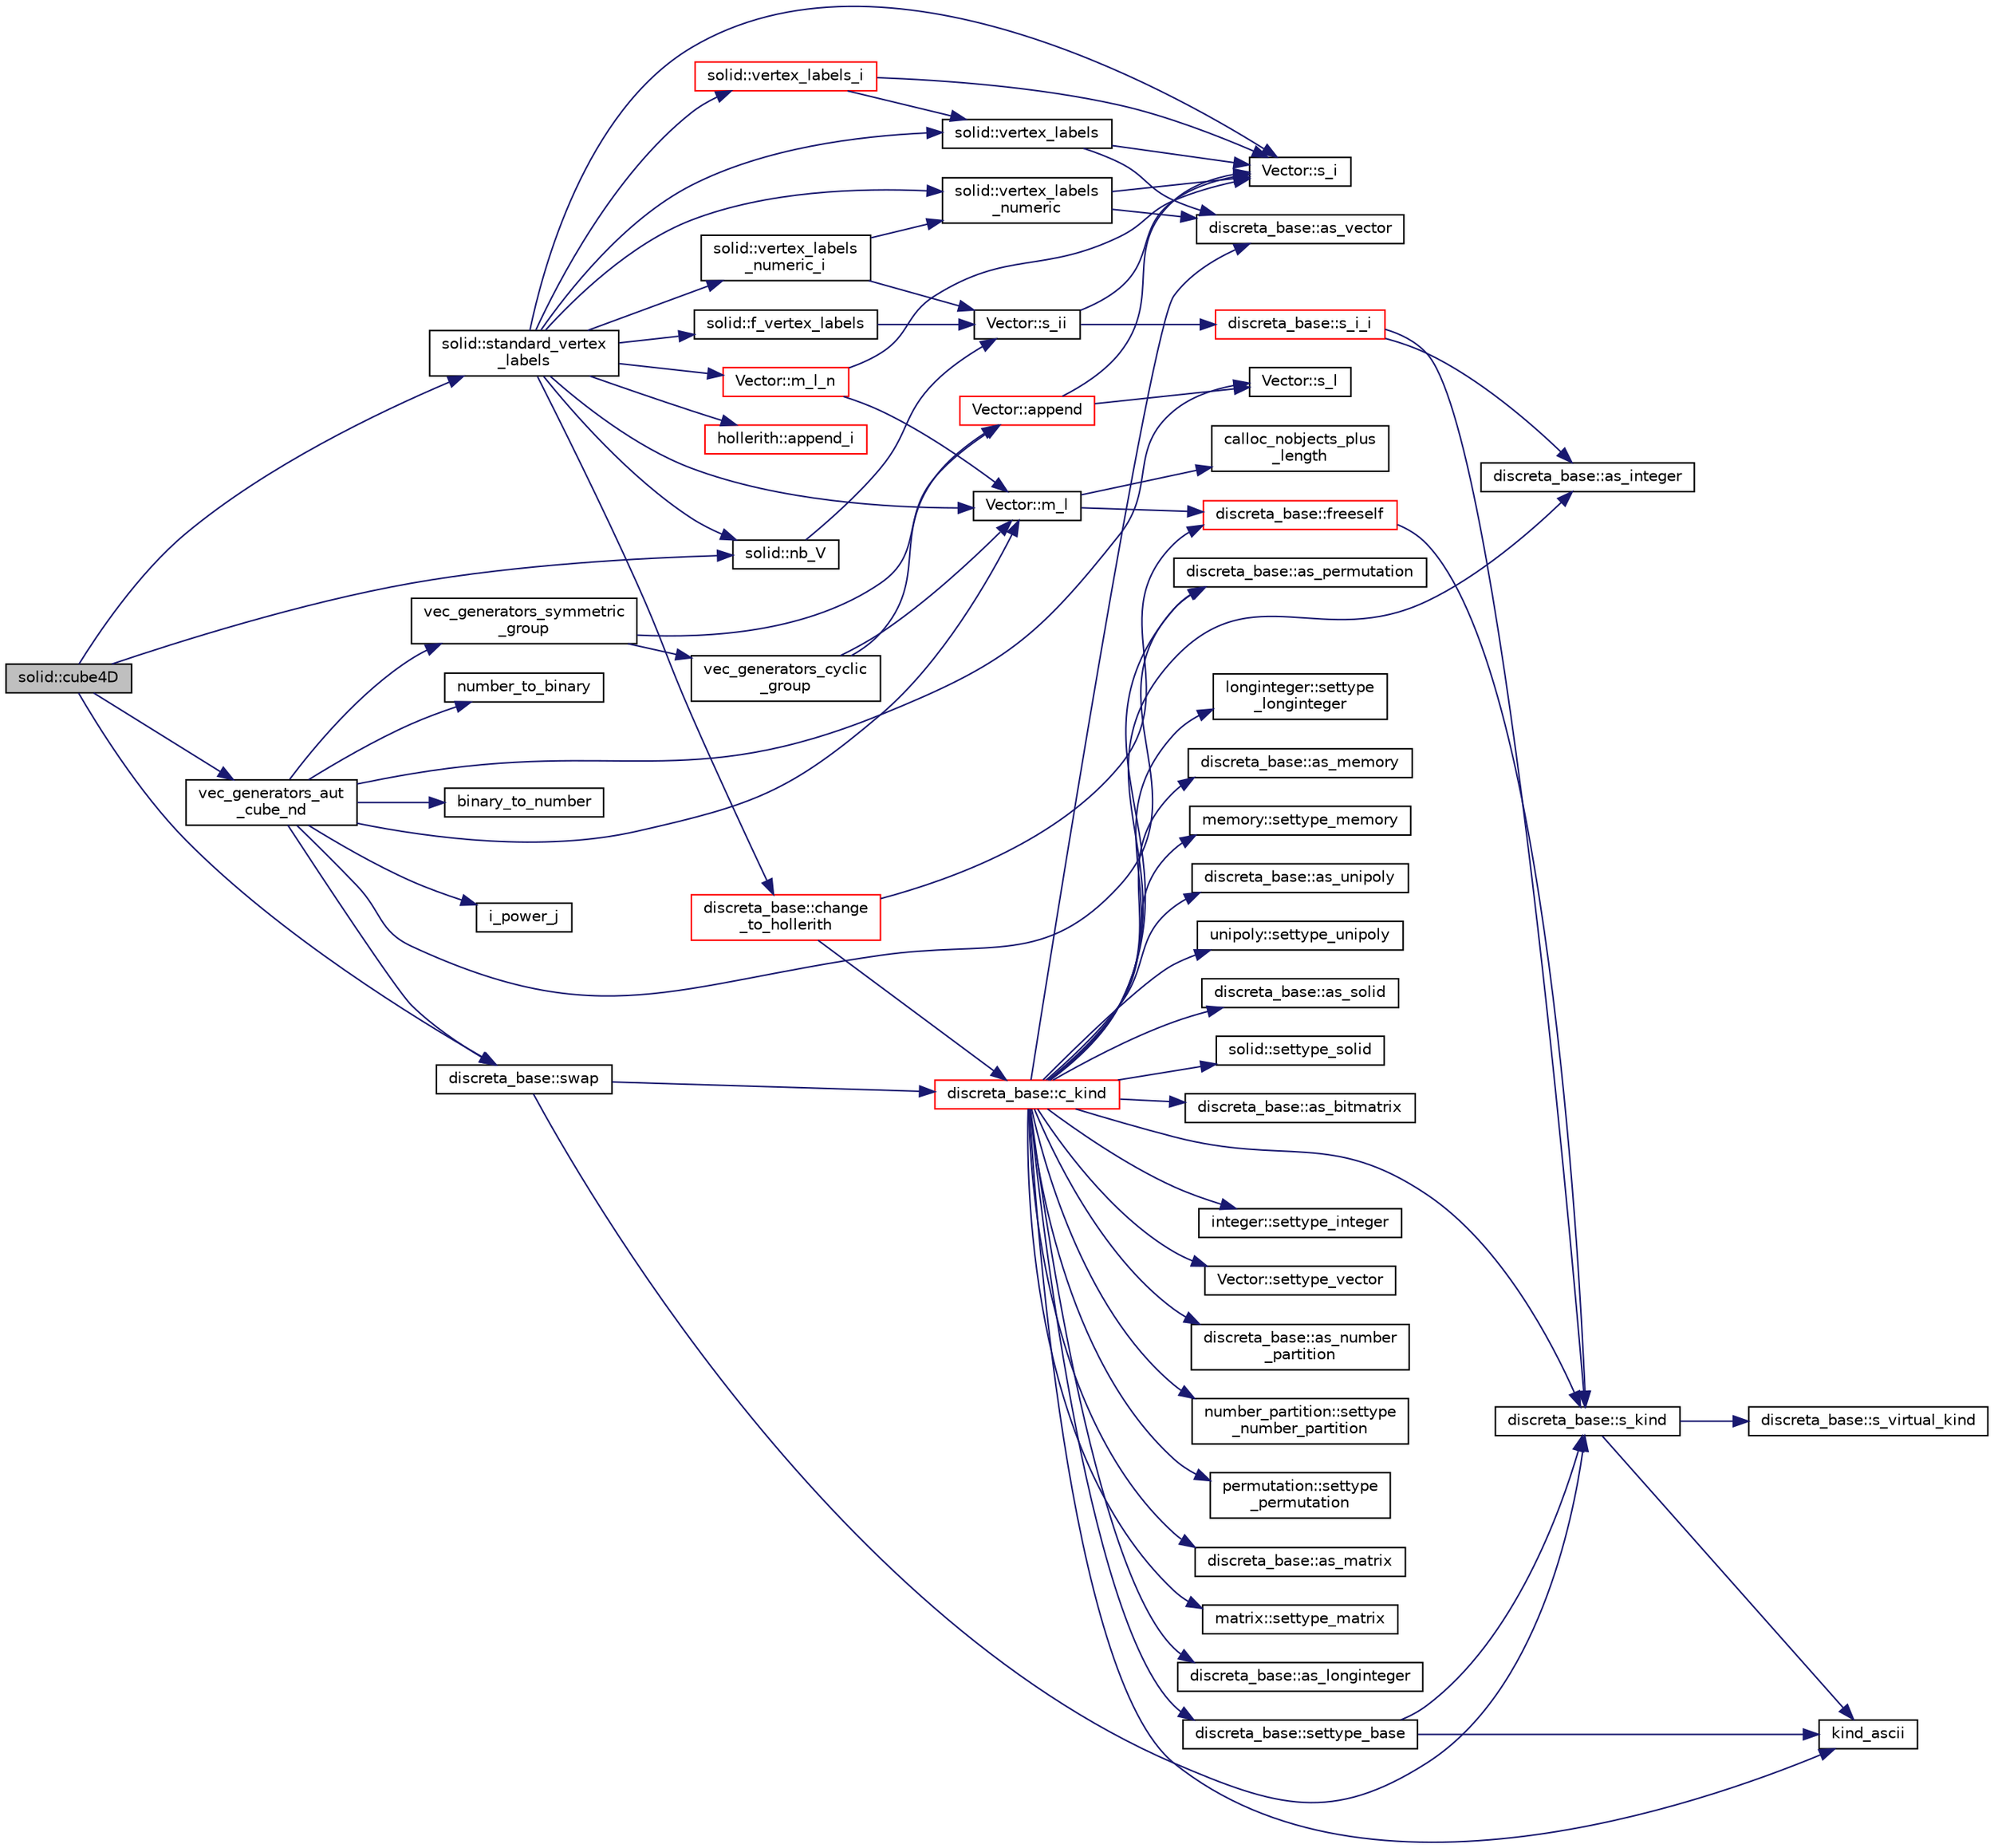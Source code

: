 digraph "solid::cube4D"
{
  edge [fontname="Helvetica",fontsize="10",labelfontname="Helvetica",labelfontsize="10"];
  node [fontname="Helvetica",fontsize="10",shape=record];
  rankdir="LR";
  Node1219 [label="solid::cube4D",height=0.2,width=0.4,color="black", fillcolor="grey75", style="filled", fontcolor="black"];
  Node1219 -> Node1220 [color="midnightblue",fontsize="10",style="solid",fontname="Helvetica"];
  Node1220 [label="solid::nb_V",height=0.2,width=0.4,color="black", fillcolor="white", style="filled",URL="$d8/def/classsolid.html#aca646d2fdafa24105634c4959caa88c8"];
  Node1220 -> Node1221 [color="midnightblue",fontsize="10",style="solid",fontname="Helvetica"];
  Node1221 [label="Vector::s_ii",height=0.2,width=0.4,color="black", fillcolor="white", style="filled",URL="$d5/db2/class_vector.html#a75d4942cc7b9794717b4846c10520db8"];
  Node1221 -> Node1222 [color="midnightblue",fontsize="10",style="solid",fontname="Helvetica"];
  Node1222 [label="Vector::s_i",height=0.2,width=0.4,color="black", fillcolor="white", style="filled",URL="$d5/db2/class_vector.html#a1c4fe1752523df8119f70dd550244871"];
  Node1221 -> Node1223 [color="midnightblue",fontsize="10",style="solid",fontname="Helvetica"];
  Node1223 [label="discreta_base::s_i_i",height=0.2,width=0.4,color="red", fillcolor="white", style="filled",URL="$d7/d71/classdiscreta__base.html#aadb92c01fbe69b3034b0214b33fbc735"];
  Node1223 -> Node1224 [color="midnightblue",fontsize="10",style="solid",fontname="Helvetica"];
  Node1224 [label="discreta_base::s_kind",height=0.2,width=0.4,color="black", fillcolor="white", style="filled",URL="$d7/d71/classdiscreta__base.html#a8a830025c74adbbc3362418a7c2ba157"];
  Node1224 -> Node1225 [color="midnightblue",fontsize="10",style="solid",fontname="Helvetica"];
  Node1225 [label="discreta_base::s_virtual_kind",height=0.2,width=0.4,color="black", fillcolor="white", style="filled",URL="$d7/d71/classdiscreta__base.html#a52778a6d6943a468be083d0785d418fb"];
  Node1224 -> Node1226 [color="midnightblue",fontsize="10",style="solid",fontname="Helvetica"];
  Node1226 [label="kind_ascii",height=0.2,width=0.4,color="black", fillcolor="white", style="filled",URL="$d9/d60/discreta_8h.html#ad0ce825a9f29bc6cec27e1b64cfe27bf"];
  Node1223 -> Node1229 [color="midnightblue",fontsize="10",style="solid",fontname="Helvetica"];
  Node1229 [label="discreta_base::as_integer",height=0.2,width=0.4,color="black", fillcolor="white", style="filled",URL="$d7/d71/classdiscreta__base.html#a00d7691eaf874fd283d942692fe8dd26"];
  Node1219 -> Node1231 [color="midnightblue",fontsize="10",style="solid",fontname="Helvetica"];
  Node1231 [label="vec_generators_aut\l_cube_nd",height=0.2,width=0.4,color="black", fillcolor="white", style="filled",URL="$d2/dfb/solid_8_c.html#a6667c4c5a108f8dff507f759073e6f80"];
  Node1231 -> Node1232 [color="midnightblue",fontsize="10",style="solid",fontname="Helvetica"];
  Node1232 [label="i_power_j",height=0.2,width=0.4,color="black", fillcolor="white", style="filled",URL="$de/dc5/algebra__and__number__theory_8h.html#a39b321523e8957d701618bb5cac542b5"];
  Node1231 -> Node1233 [color="midnightblue",fontsize="10",style="solid",fontname="Helvetica"];
  Node1233 [label="vec_generators_symmetric\l_group",height=0.2,width=0.4,color="black", fillcolor="white", style="filled",URL="$d9/d60/discreta_8h.html#a8fd875094f55682c6bf65d1fb5e6e2bc"];
  Node1233 -> Node1234 [color="midnightblue",fontsize="10",style="solid",fontname="Helvetica"];
  Node1234 [label="vec_generators_cyclic\l_group",height=0.2,width=0.4,color="black", fillcolor="white", style="filled",URL="$d0/dd3/perm__group__gens_8_c.html#a87458d3ec3a12155abeb73c81bb3653c"];
  Node1234 -> Node1235 [color="midnightblue",fontsize="10",style="solid",fontname="Helvetica"];
  Node1235 [label="Vector::m_l",height=0.2,width=0.4,color="black", fillcolor="white", style="filled",URL="$d5/db2/class_vector.html#a00f5520c2a6b4f5282a1a8bcf8ea74eb"];
  Node1235 -> Node1236 [color="midnightblue",fontsize="10",style="solid",fontname="Helvetica"];
  Node1236 [label="discreta_base::freeself",height=0.2,width=0.4,color="red", fillcolor="white", style="filled",URL="$d7/d71/classdiscreta__base.html#a9a3c9501a562293b5667c11b9174d6e5"];
  Node1236 -> Node1224 [color="midnightblue",fontsize="10",style="solid",fontname="Helvetica"];
  Node1235 -> Node1278 [color="midnightblue",fontsize="10",style="solid",fontname="Helvetica"];
  Node1278 [label="calloc_nobjects_plus\l_length",height=0.2,width=0.4,color="black", fillcolor="white", style="filled",URL="$d9/d60/discreta_8h.html#a71599d54c8c17dfa065a363f5cdd0aa4"];
  Node1234 -> Node1279 [color="midnightblue",fontsize="10",style="solid",fontname="Helvetica"];
  Node1279 [label="Vector::append",height=0.2,width=0.4,color="red", fillcolor="white", style="filled",URL="$d5/db2/class_vector.html#aec80be90cd2cbfe79267220113b679c4"];
  Node1279 -> Node1280 [color="midnightblue",fontsize="10",style="solid",fontname="Helvetica"];
  Node1280 [label="Vector::s_l",height=0.2,width=0.4,color="black", fillcolor="white", style="filled",URL="$d5/db2/class_vector.html#ad2dc082288f858d22a528832289e0704"];
  Node1279 -> Node1222 [color="midnightblue",fontsize="10",style="solid",fontname="Helvetica"];
  Node1233 -> Node1279 [color="midnightblue",fontsize="10",style="solid",fontname="Helvetica"];
  Node1231 -> Node1280 [color="midnightblue",fontsize="10",style="solid",fontname="Helvetica"];
  Node1231 -> Node1235 [color="midnightblue",fontsize="10",style="solid",fontname="Helvetica"];
  Node1231 -> Node1306 [color="midnightblue",fontsize="10",style="solid",fontname="Helvetica"];
  Node1306 [label="number_to_binary",height=0.2,width=0.4,color="black", fillcolor="white", style="filled",URL="$d2/dfb/solid_8_c.html#a1e9e810bb113845942f7f6d2d1cfffda"];
  Node1231 -> Node1307 [color="midnightblue",fontsize="10",style="solid",fontname="Helvetica"];
  Node1307 [label="binary_to_number",height=0.2,width=0.4,color="black", fillcolor="white", style="filled",URL="$d2/dfb/solid_8_c.html#a5ab5fe856186fefaed59f0cb4067d830"];
  Node1231 -> Node1246 [color="midnightblue",fontsize="10",style="solid",fontname="Helvetica"];
  Node1246 [label="discreta_base::as_permutation",height=0.2,width=0.4,color="black", fillcolor="white", style="filled",URL="$d7/d71/classdiscreta__base.html#aa4e72f36a82984239b12ae831e131098"];
  Node1231 -> Node1283 [color="midnightblue",fontsize="10",style="solid",fontname="Helvetica"];
  Node1283 [label="discreta_base::swap",height=0.2,width=0.4,color="black", fillcolor="white", style="filled",URL="$d7/d71/classdiscreta__base.html#a2e8acbb9d3476675dac5b6a583b0293e"];
  Node1283 -> Node1224 [color="midnightblue",fontsize="10",style="solid",fontname="Helvetica"];
  Node1283 -> Node1284 [color="midnightblue",fontsize="10",style="solid",fontname="Helvetica"];
  Node1284 [label="discreta_base::c_kind",height=0.2,width=0.4,color="red", fillcolor="white", style="filled",URL="$d7/d71/classdiscreta__base.html#adc2ff61589c2d083688e7a43f333cb62"];
  Node1284 -> Node1285 [color="midnightblue",fontsize="10",style="solid",fontname="Helvetica"];
  Node1285 [label="discreta_base::settype_base",height=0.2,width=0.4,color="black", fillcolor="white", style="filled",URL="$d7/d71/classdiscreta__base.html#a4f42899a89447d1c3993ea07c38f8ad4"];
  Node1285 -> Node1224 [color="midnightblue",fontsize="10",style="solid",fontname="Helvetica"];
  Node1285 -> Node1226 [color="midnightblue",fontsize="10",style="solid",fontname="Helvetica"];
  Node1284 -> Node1229 [color="midnightblue",fontsize="10",style="solid",fontname="Helvetica"];
  Node1284 -> Node1286 [color="midnightblue",fontsize="10",style="solid",fontname="Helvetica"];
  Node1286 [label="integer::settype_integer",height=0.2,width=0.4,color="black", fillcolor="white", style="filled",URL="$d0/de5/classinteger.html#a6265c65ef311229acd513d748faba796"];
  Node1284 -> Node1241 [color="midnightblue",fontsize="10",style="solid",fontname="Helvetica"];
  Node1241 [label="discreta_base::as_vector",height=0.2,width=0.4,color="black", fillcolor="white", style="filled",URL="$d7/d71/classdiscreta__base.html#a7bdd6cae39c380b128ee9e17e42cf020"];
  Node1284 -> Node1287 [color="midnightblue",fontsize="10",style="solid",fontname="Helvetica"];
  Node1287 [label="Vector::settype_vector",height=0.2,width=0.4,color="black", fillcolor="white", style="filled",URL="$d5/db2/class_vector.html#a34e0d00b18c051f23904a8429fa6c8b4"];
  Node1284 -> Node1244 [color="midnightblue",fontsize="10",style="solid",fontname="Helvetica"];
  Node1244 [label="discreta_base::as_number\l_partition",height=0.2,width=0.4,color="black", fillcolor="white", style="filled",URL="$d7/d71/classdiscreta__base.html#a307aa09de0e925d46697707968ffab00"];
  Node1284 -> Node1288 [color="midnightblue",fontsize="10",style="solid",fontname="Helvetica"];
  Node1288 [label="number_partition::settype\l_number_partition",height=0.2,width=0.4,color="black", fillcolor="white", style="filled",URL="$df/d50/classnumber__partition.html#a3aaec1b557758f643ffc8555bbc358be"];
  Node1284 -> Node1246 [color="midnightblue",fontsize="10",style="solid",fontname="Helvetica"];
  Node1284 -> Node1289 [color="midnightblue",fontsize="10",style="solid",fontname="Helvetica"];
  Node1289 [label="permutation::settype\l_permutation",height=0.2,width=0.4,color="black", fillcolor="white", style="filled",URL="$d0/d08/classpermutation.html#af1eea29f86195cede9562e444664c28c"];
  Node1284 -> Node1248 [color="midnightblue",fontsize="10",style="solid",fontname="Helvetica"];
  Node1248 [label="discreta_base::as_matrix",height=0.2,width=0.4,color="black", fillcolor="white", style="filled",URL="$d7/d71/classdiscreta__base.html#ae4d7f56d917a4707b838fbffde6467ff"];
  Node1284 -> Node1290 [color="midnightblue",fontsize="10",style="solid",fontname="Helvetica"];
  Node1290 [label="matrix::settype_matrix",height=0.2,width=0.4,color="black", fillcolor="white", style="filled",URL="$d1/d8d/classmatrix.html#a1780283a64a789e4084d792683d276bb"];
  Node1284 -> Node1251 [color="midnightblue",fontsize="10",style="solid",fontname="Helvetica"];
  Node1251 [label="discreta_base::as_longinteger",height=0.2,width=0.4,color="black", fillcolor="white", style="filled",URL="$d7/d71/classdiscreta__base.html#a20a094639eb711b10c8694c51937f7cd"];
  Node1284 -> Node1291 [color="midnightblue",fontsize="10",style="solid",fontname="Helvetica"];
  Node1291 [label="longinteger::settype\l_longinteger",height=0.2,width=0.4,color="black", fillcolor="white", style="filled",URL="$d3/d71/classlonginteger.html#ae5f811ece8df31b9ff114368a18e1dc5"];
  Node1284 -> Node1254 [color="midnightblue",fontsize="10",style="solid",fontname="Helvetica"];
  Node1254 [label="discreta_base::as_memory",height=0.2,width=0.4,color="black", fillcolor="white", style="filled",URL="$d7/d71/classdiscreta__base.html#ad94b2d7dce0cd4fa22db57f6e79c4bd2"];
  Node1284 -> Node1292 [color="midnightblue",fontsize="10",style="solid",fontname="Helvetica"];
  Node1292 [label="memory::settype_memory",height=0.2,width=0.4,color="black", fillcolor="white", style="filled",URL="$d8/d99/classmemory.html#a33aae277f9b8fe36b02e9d5da895451b"];
  Node1284 -> Node1256 [color="midnightblue",fontsize="10",style="solid",fontname="Helvetica"];
  Node1256 [label="discreta_base::as_unipoly",height=0.2,width=0.4,color="black", fillcolor="white", style="filled",URL="$d7/d71/classdiscreta__base.html#ad50d8027f039fe5c2478cddb243adc9d"];
  Node1284 -> Node1293 [color="midnightblue",fontsize="10",style="solid",fontname="Helvetica"];
  Node1293 [label="unipoly::settype_unipoly",height=0.2,width=0.4,color="black", fillcolor="white", style="filled",URL="$d1/d89/classunipoly.html#a8db854fcc85c5e1150b1f1b1c005c95b"];
  Node1284 -> Node1258 [color="midnightblue",fontsize="10",style="solid",fontname="Helvetica"];
  Node1258 [label="discreta_base::as_solid",height=0.2,width=0.4,color="black", fillcolor="white", style="filled",URL="$d7/d71/classdiscreta__base.html#a1fc5f2b85ec97ab0a69dd64903c970a5"];
  Node1284 -> Node1294 [color="midnightblue",fontsize="10",style="solid",fontname="Helvetica"];
  Node1294 [label="solid::settype_solid",height=0.2,width=0.4,color="black", fillcolor="white", style="filled",URL="$d8/def/classsolid.html#a775bd4821f75a8aee4ea3d4335ff90e0"];
  Node1284 -> Node1260 [color="midnightblue",fontsize="10",style="solid",fontname="Helvetica"];
  Node1260 [label="discreta_base::as_bitmatrix",height=0.2,width=0.4,color="black", fillcolor="white", style="filled",URL="$d7/d71/classdiscreta__base.html#a071ad54ea8ef6c9d1d15f532e5a76df6"];
  Node1284 -> Node1226 [color="midnightblue",fontsize="10",style="solid",fontname="Helvetica"];
  Node1284 -> Node1224 [color="midnightblue",fontsize="10",style="solid",fontname="Helvetica"];
  Node1219 -> Node1283 [color="midnightblue",fontsize="10",style="solid",fontname="Helvetica"];
  Node1219 -> Node1308 [color="midnightblue",fontsize="10",style="solid",fontname="Helvetica"];
  Node1308 [label="solid::standard_vertex\l_labels",height=0.2,width=0.4,color="black", fillcolor="white", style="filled",URL="$d8/def/classsolid.html#abd47abc26a30fdb78e452b0a519b3076"];
  Node1308 -> Node1220 [color="midnightblue",fontsize="10",style="solid",fontname="Helvetica"];
  Node1308 -> Node1309 [color="midnightblue",fontsize="10",style="solid",fontname="Helvetica"];
  Node1309 [label="solid::vertex_labels",height=0.2,width=0.4,color="black", fillcolor="white", style="filled",URL="$d8/def/classsolid.html#aae289e59c901d56ec8b87d4adc8b87e8"];
  Node1309 -> Node1222 [color="midnightblue",fontsize="10",style="solid",fontname="Helvetica"];
  Node1309 -> Node1241 [color="midnightblue",fontsize="10",style="solid",fontname="Helvetica"];
  Node1308 -> Node1235 [color="midnightblue",fontsize="10",style="solid",fontname="Helvetica"];
  Node1308 -> Node1310 [color="midnightblue",fontsize="10",style="solid",fontname="Helvetica"];
  Node1310 [label="solid::vertex_labels\l_numeric",height=0.2,width=0.4,color="black", fillcolor="white", style="filled",URL="$d8/def/classsolid.html#abe722d1a7fab5631f0ec7188a99ec2e3"];
  Node1310 -> Node1222 [color="midnightblue",fontsize="10",style="solid",fontname="Helvetica"];
  Node1310 -> Node1241 [color="midnightblue",fontsize="10",style="solid",fontname="Helvetica"];
  Node1308 -> Node1311 [color="midnightblue",fontsize="10",style="solid",fontname="Helvetica"];
  Node1311 [label="Vector::m_l_n",height=0.2,width=0.4,color="red", fillcolor="white", style="filled",URL="$d5/db2/class_vector.html#a5c7c126e6266ecdc832c5ce5bc1cca2f"];
  Node1311 -> Node1235 [color="midnightblue",fontsize="10",style="solid",fontname="Helvetica"];
  Node1311 -> Node1222 [color="midnightblue",fontsize="10",style="solid",fontname="Helvetica"];
  Node1308 -> Node1222 [color="midnightblue",fontsize="10",style="solid",fontname="Helvetica"];
  Node1308 -> Node1315 [color="midnightblue",fontsize="10",style="solid",fontname="Helvetica"];
  Node1315 [label="discreta_base::change\l_to_hollerith",height=0.2,width=0.4,color="red", fillcolor="white", style="filled",URL="$d7/d71/classdiscreta__base.html#a10f410adc814d4568e3b0f84550c4ca1"];
  Node1315 -> Node1236 [color="midnightblue",fontsize="10",style="solid",fontname="Helvetica"];
  Node1315 -> Node1284 [color="midnightblue",fontsize="10",style="solid",fontname="Helvetica"];
  Node1308 -> Node1316 [color="midnightblue",fontsize="10",style="solid",fontname="Helvetica"];
  Node1316 [label="solid::vertex_labels_i",height=0.2,width=0.4,color="red", fillcolor="white", style="filled",URL="$d8/def/classsolid.html#a241640bc2eeb9da14f2d5d2861be42c0"];
  Node1316 -> Node1309 [color="midnightblue",fontsize="10",style="solid",fontname="Helvetica"];
  Node1316 -> Node1222 [color="midnightblue",fontsize="10",style="solid",fontname="Helvetica"];
  Node1308 -> Node1317 [color="midnightblue",fontsize="10",style="solid",fontname="Helvetica"];
  Node1317 [label="hollerith::append_i",height=0.2,width=0.4,color="red", fillcolor="white", style="filled",URL="$d8/d99/classhollerith.html#a5df988b4cf3eb66b5645115abeab5782"];
  Node1308 -> Node1320 [color="midnightblue",fontsize="10",style="solid",fontname="Helvetica"];
  Node1320 [label="solid::vertex_labels\l_numeric_i",height=0.2,width=0.4,color="black", fillcolor="white", style="filled",URL="$d8/def/classsolid.html#ae9f701f7a29acb2f9b86ed6bd202b653"];
  Node1320 -> Node1310 [color="midnightblue",fontsize="10",style="solid",fontname="Helvetica"];
  Node1320 -> Node1221 [color="midnightblue",fontsize="10",style="solid",fontname="Helvetica"];
  Node1308 -> Node1321 [color="midnightblue",fontsize="10",style="solid",fontname="Helvetica"];
  Node1321 [label="solid::f_vertex_labels",height=0.2,width=0.4,color="black", fillcolor="white", style="filled",URL="$d8/def/classsolid.html#a4dfce820a08af20da6f8b3b1455073bf"];
  Node1321 -> Node1221 [color="midnightblue",fontsize="10",style="solid",fontname="Helvetica"];
}

